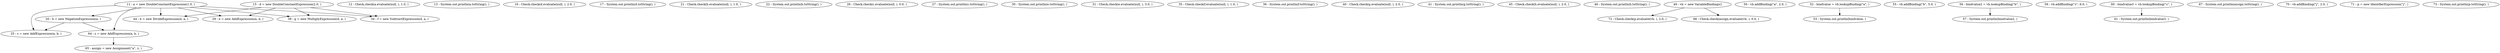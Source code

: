 digraph G {
"11 : a = new DoubleConstantExpression(1.0, )"
"11 : a = new DoubleConstantExpression(1.0, )" -> "20 : b = new NegationExpression(a, )"
"11 : a = new DoubleConstantExpression(1.0, )" -> "29 : e = new AddExpression(a, d, )"
"11 : a = new DoubleConstantExpression(1.0, )" -> "39 : g = new MultiplyExpression(d, a, )"
"11 : a = new DoubleConstantExpression(1.0, )" -> "34 : f = new SubtractExpression(d, a, )"
"11 : a = new DoubleConstantExpression(1.0, )" -> "64 : z = new AddExpression(a, b, )"
"11 : a = new DoubleConstantExpression(1.0, )" -> "44 : h = new DivideExpression(d, a, )"
"11 : a = new DoubleConstantExpression(1.0, )" -> "25 : c = new AddExpression(a, b, )"
"12 : Check.check(a.evaluate(null, ), 1.0, )"
"13 : System.out.println(a.toString(), )"
"15 : d = new DoubleConstantExpression(2.0, )"
"15 : d = new DoubleConstantExpression(2.0, )" -> "29 : e = new AddExpression(a, d, )"
"15 : d = new DoubleConstantExpression(2.0, )" -> "39 : g = new MultiplyExpression(d, a, )"
"15 : d = new DoubleConstantExpression(2.0, )" -> "34 : f = new SubtractExpression(d, a, )"
"15 : d = new DoubleConstantExpression(2.0, )" -> "44 : h = new DivideExpression(d, a, )"
"16 : Check.check(d.evaluate(null, ), 2.0, )"
"17 : System.out.println(d.toString(), )"
"20 : b = new NegationExpression(a, )"
"20 : b = new NegationExpression(a, )" -> "64 : z = new AddExpression(a, b, )"
"20 : b = new NegationExpression(a, )" -> "25 : c = new AddExpression(a, b, )"
"21 : Check.check(b.evaluate(null, ), 1.0, )"
"22 : System.out.println(b.toString(), )"
"25 : c = new AddExpression(a, b, )"
"26 : Check.check(c.evaluate(null, ), 0.0, )"
"27 : System.out.println(c.toString(), )"
"29 : e = new AddExpression(a, d, )"
"30 : System.out.println(e.toString(), )"
"31 : Check.check(e.evaluate(null, ), 3.0, )"
"34 : f = new SubtractExpression(d, a, )"
"35 : Check.check(f.evaluate(null, ), 1.0, )"
"36 : System.out.println(f.toString(), )"
"39 : g = new MultiplyExpression(d, a, )"
"40 : Check.check(g.evaluate(null, ), 2.0, )"
"41 : System.out.println(g.toString(), )"
"44 : h = new DivideExpression(d, a, )"
"45 : Check.check(h.evaluate(null, ), 2.0, )"
"46 : System.out.println(h.toString(), )"
"49 : vb = new VariableBindings()"
"49 : vb = new VariableBindings()" -> "72 : Check.check(p.evaluate(vb, ), 2.0, )"
"49 : vb = new VariableBindings()" -> "66 : Check.check(assign.evaluate(vb, ), 0.0, )"
"50 : vb.addBinding(\"a\", 2.0, )"
"52 : bindvalue = vb.lookupBinding(\"a\", )"
"52 : bindvalue = vb.lookupBinding(\"a\", )" -> "53 : System.out.println(bindvalue, )"
"53 : System.out.println(bindvalue, )"
"55 : vb.addBinding(\"b\", 5.0, )"
"56 : bindvalue2 = vb.lookupBinding(\"b\", )"
"56 : bindvalue2 = vb.lookupBinding(\"b\", )" -> "57 : System.out.println(bindvalue2, )"
"57 : System.out.println(bindvalue2, )"
"59 : vb.addBinding(\"c\", 6.0, )"
"60 : bindvalue3 = vb.lookupBinding(\"c\", )"
"60 : bindvalue3 = vb.lookupBinding(\"c\", )" -> "61 : System.out.println(bindvalue3, )"
"61 : System.out.println(bindvalue3, )"
"64 : z = new AddExpression(a, b, )"
"64 : z = new AddExpression(a, b, )" -> "65 : assign = new Assignment(\"a\", z, )"
"65 : assign = new Assignment(\"a\", z, )"
"66 : Check.check(assign.evaluate(vb, ), 0.0, )"
"67 : System.out.println(assign.toString(), )"
"70 : vb.addBinding(\"j\", 2.0, )"
"71 : p = new IdentifierExpression(\"j\", )"
"72 : Check.check(p.evaluate(vb, ), 2.0, )"
"73 : System.out.println(p.toString(), )"
}